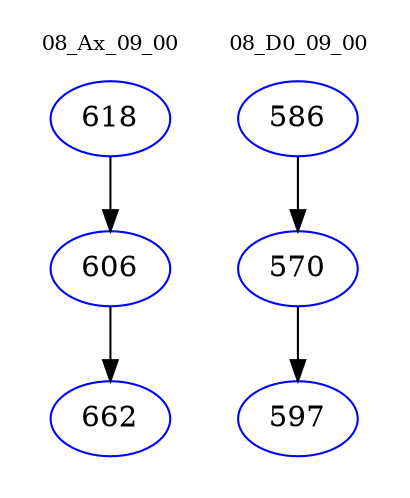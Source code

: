 digraph{
subgraph cluster_0 {
color = white
label = "08_Ax_09_00";
fontsize=10;
T0_618 [label="618", color="blue"]
T0_618 -> T0_606 [color="black"]
T0_606 [label="606", color="blue"]
T0_606 -> T0_662 [color="black"]
T0_662 [label="662", color="blue"]
}
subgraph cluster_1 {
color = white
label = "08_D0_09_00";
fontsize=10;
T1_586 [label="586", color="blue"]
T1_586 -> T1_570 [color="black"]
T1_570 [label="570", color="blue"]
T1_570 -> T1_597 [color="black"]
T1_597 [label="597", color="blue"]
}
}

